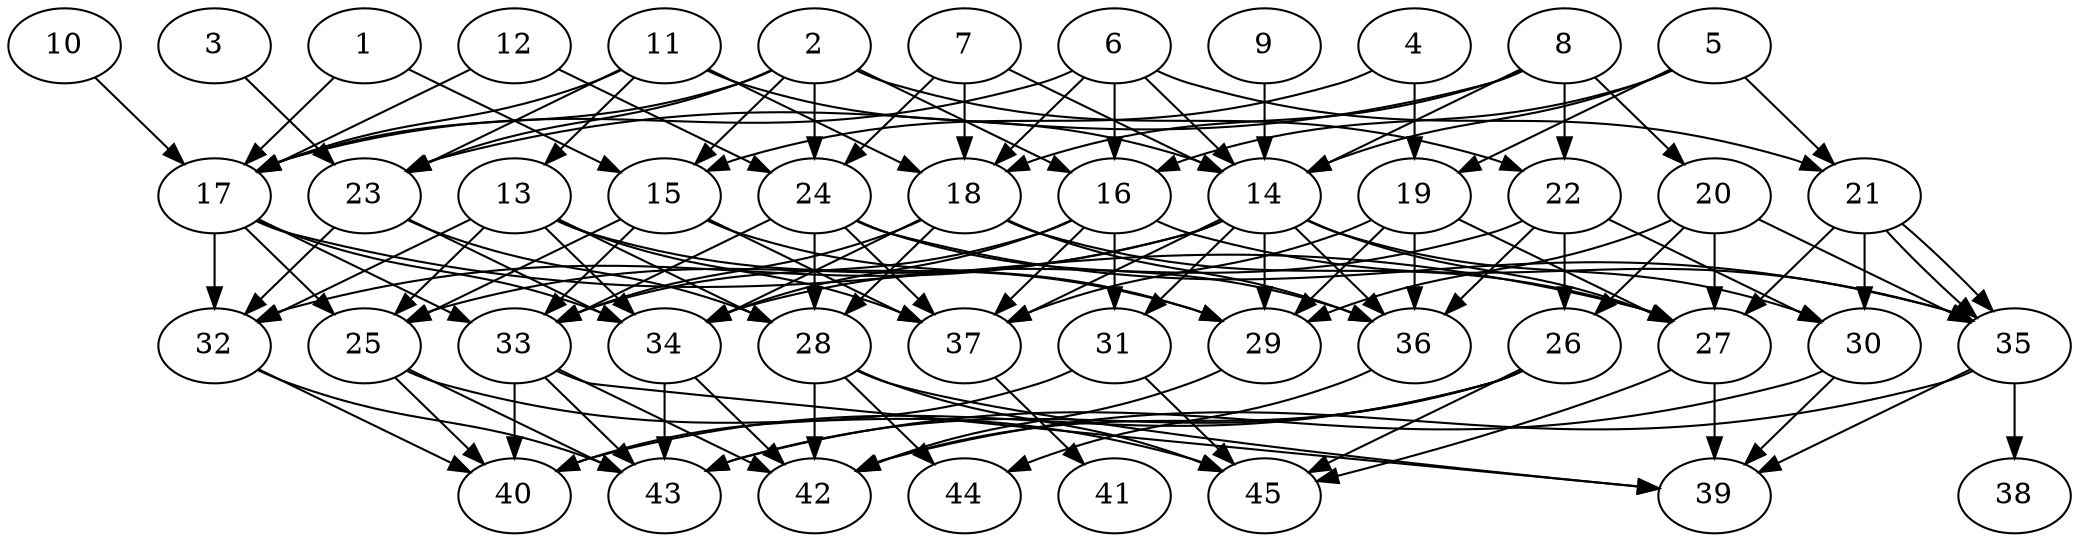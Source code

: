 // DAG automatically generated by daggen at Thu Oct  3 14:07:24 2019
// ./daggen --dot -n 45 --ccr 0.4 --fat 0.7 --regular 0.9 --density 0.5 --mindata 5242880 --maxdata 52428800 
digraph G {
  1 [size="101327360", alpha="0.11", expect_size="40530944"] 
  1 -> 15 [size ="40530944"]
  1 -> 17 [size ="40530944"]
  2 [size="96378880", alpha="0.01", expect_size="38551552"] 
  2 -> 15 [size ="38551552"]
  2 -> 16 [size ="38551552"]
  2 -> 17 [size ="38551552"]
  2 -> 22 [size ="38551552"]
  2 -> 23 [size ="38551552"]
  2 -> 24 [size ="38551552"]
  3 [size="126691840", alpha="0.12", expect_size="50676736"] 
  3 -> 23 [size ="50676736"]
  4 [size="33996800", alpha="0.02", expect_size="13598720"] 
  4 -> 15 [size ="13598720"]
  4 -> 19 [size ="13598720"]
  5 [size="76300800", alpha="0.02", expect_size="30520320"] 
  5 -> 14 [size ="30520320"]
  5 -> 16 [size ="30520320"]
  5 -> 19 [size ="30520320"]
  5 -> 21 [size ="30520320"]
  6 [size="38881280", alpha="0.06", expect_size="15552512"] 
  6 -> 14 [size ="15552512"]
  6 -> 16 [size ="15552512"]
  6 -> 17 [size ="15552512"]
  6 -> 18 [size ="15552512"]
  6 -> 21 [size ="15552512"]
  7 [size="79162880", alpha="0.18", expect_size="31665152"] 
  7 -> 14 [size ="31665152"]
  7 -> 18 [size ="31665152"]
  7 -> 24 [size ="31665152"]
  8 [size="17858560", alpha="0.01", expect_size="7143424"] 
  8 -> 14 [size ="7143424"]
  8 -> 18 [size ="7143424"]
  8 -> 20 [size ="7143424"]
  8 -> 22 [size ="7143424"]
  8 -> 23 [size ="7143424"]
  9 [size="86860800", alpha="0.06", expect_size="34744320"] 
  9 -> 14 [size ="34744320"]
  10 [size="101580800", alpha="0.09", expect_size="40632320"] 
  10 -> 17 [size ="40632320"]
  11 [size="31004160", alpha="0.08", expect_size="12401664"] 
  11 -> 13 [size ="12401664"]
  11 -> 14 [size ="12401664"]
  11 -> 17 [size ="12401664"]
  11 -> 18 [size ="12401664"]
  11 -> 23 [size ="12401664"]
  12 [size="94515200", alpha="0.07", expect_size="37806080"] 
  12 -> 17 [size ="37806080"]
  12 -> 24 [size ="37806080"]
  13 [size="102041600", alpha="0.12", expect_size="40816640"] 
  13 -> 25 [size ="40816640"]
  13 -> 28 [size ="40816640"]
  13 -> 29 [size ="40816640"]
  13 -> 32 [size ="40816640"]
  13 -> 34 [size ="40816640"]
  13 -> 37 [size ="40816640"]
  14 [size="55639040", alpha="0.13", expect_size="22255616"] 
  14 -> 25 [size ="22255616"]
  14 -> 27 [size ="22255616"]
  14 -> 29 [size ="22255616"]
  14 -> 30 [size ="22255616"]
  14 -> 31 [size ="22255616"]
  14 -> 32 [size ="22255616"]
  14 -> 36 [size ="22255616"]
  14 -> 37 [size ="22255616"]
  15 [size="66941440", alpha="0.03", expect_size="26776576"] 
  15 -> 25 [size ="26776576"]
  15 -> 29 [size ="26776576"]
  15 -> 33 [size ="26776576"]
  15 -> 37 [size ="26776576"]
  16 [size="77442560", alpha="0.06", expect_size="30977024"] 
  16 -> 31 [size ="30977024"]
  16 -> 33 [size ="30977024"]
  16 -> 34 [size ="30977024"]
  16 -> 35 [size ="30977024"]
  16 -> 37 [size ="30977024"]
  17 [size="111623680", alpha="0.06", expect_size="44649472"] 
  17 -> 25 [size ="44649472"]
  17 -> 27 [size ="44649472"]
  17 -> 32 [size ="44649472"]
  17 -> 33 [size ="44649472"]
  17 -> 34 [size ="44649472"]
  18 [size="96990720", alpha="0.05", expect_size="38796288"] 
  18 -> 27 [size ="38796288"]
  18 -> 28 [size ="38796288"]
  18 -> 33 [size ="38796288"]
  18 -> 34 [size ="38796288"]
  18 -> 36 [size ="38796288"]
  19 [size="99996160", alpha="0.14", expect_size="39998464"] 
  19 -> 27 [size ="39998464"]
  19 -> 29 [size ="39998464"]
  19 -> 36 [size ="39998464"]
  19 -> 37 [size ="39998464"]
  20 [size="18306560", alpha="0.04", expect_size="7322624"] 
  20 -> 26 [size ="7322624"]
  20 -> 27 [size ="7322624"]
  20 -> 29 [size ="7322624"]
  20 -> 35 [size ="7322624"]
  21 [size="72312320", alpha="0.08", expect_size="28924928"] 
  21 -> 27 [size ="28924928"]
  21 -> 30 [size ="28924928"]
  21 -> 35 [size ="28924928"]
  21 -> 35 [size ="28924928"]
  22 [size="118609920", alpha="0.07", expect_size="47443968"] 
  22 -> 26 [size ="47443968"]
  22 -> 30 [size ="47443968"]
  22 -> 34 [size ="47443968"]
  22 -> 36 [size ="47443968"]
  23 [size="40796160", alpha="0.05", expect_size="16318464"] 
  23 -> 28 [size ="16318464"]
  23 -> 32 [size ="16318464"]
  23 -> 34 [size ="16318464"]
  24 [size="112788480", alpha="0.06", expect_size="45115392"] 
  24 -> 28 [size ="45115392"]
  24 -> 33 [size ="45115392"]
  24 -> 35 [size ="45115392"]
  24 -> 36 [size ="45115392"]
  24 -> 37 [size ="45115392"]
  25 [size="73822720", alpha="0.18", expect_size="29529088"] 
  25 -> 40 [size ="29529088"]
  25 -> 43 [size ="29529088"]
  25 -> 45 [size ="29529088"]
  26 [size="94351360", alpha="0.14", expect_size="37740544"] 
  26 -> 40 [size ="37740544"]
  26 -> 42 [size ="37740544"]
  26 -> 43 [size ="37740544"]
  26 -> 45 [size ="37740544"]
  27 [size="130324480", alpha="0.02", expect_size="52129792"] 
  27 -> 39 [size ="52129792"]
  27 -> 45 [size ="52129792"]
  28 [size="44928000", alpha="0.10", expect_size="17971200"] 
  28 -> 39 [size ="17971200"]
  28 -> 42 [size ="17971200"]
  28 -> 44 [size ="17971200"]
  28 -> 45 [size ="17971200"]
  29 [size="76328960", alpha="0.11", expect_size="30531584"] 
  29 -> 42 [size ="30531584"]
  30 [size="43481600", alpha="0.07", expect_size="17392640"] 
  30 -> 39 [size ="17392640"]
  30 -> 43 [size ="17392640"]
  31 [size="66347520", alpha="0.06", expect_size="26539008"] 
  31 -> 40 [size ="26539008"]
  31 -> 45 [size ="26539008"]
  32 [size="115187200", alpha="0.19", expect_size="46074880"] 
  32 -> 40 [size ="46074880"]
  32 -> 43 [size ="46074880"]
  33 [size="37340160", alpha="0.07", expect_size="14936064"] 
  33 -> 39 [size ="14936064"]
  33 -> 40 [size ="14936064"]
  33 -> 42 [size ="14936064"]
  33 -> 43 [size ="14936064"]
  34 [size="64358400", alpha="0.02", expect_size="25743360"] 
  34 -> 42 [size ="25743360"]
  34 -> 43 [size ="25743360"]
  35 [size="99169280", alpha="0.06", expect_size="39667712"] 
  35 -> 38 [size ="39667712"]
  35 -> 39 [size ="39667712"]
  35 -> 42 [size ="39667712"]
  36 [size="86999040", alpha="0.01", expect_size="34799616"] 
  36 -> 44 [size ="34799616"]
  37 [size="53624320", alpha="0.13", expect_size="21449728"] 
  37 -> 41 [size ="21449728"]
  38 [size="65100800", alpha="0.19", expect_size="26040320"] 
  39 [size="126184960", alpha="0.20", expect_size="50473984"] 
  40 [size="74698240", alpha="0.01", expect_size="29879296"] 
  41 [size="117081600", alpha="0.13", expect_size="46832640"] 
  42 [size="35304960", alpha="0.02", expect_size="14121984"] 
  43 [size="28738560", alpha="0.17", expect_size="11495424"] 
  44 [size="68357120", alpha="0.08", expect_size="27342848"] 
  45 [size="78727680", alpha="0.09", expect_size="31491072"] 
}
